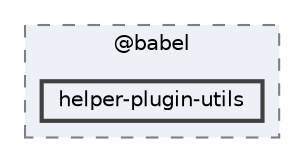 digraph "pkiclassroomrescheduler/src/main/frontend/node_modules/@babel/helper-plugin-utils"
{
 // LATEX_PDF_SIZE
  bgcolor="transparent";
  edge [fontname=Helvetica,fontsize=10,labelfontname=Helvetica,labelfontsize=10];
  node [fontname=Helvetica,fontsize=10,shape=box,height=0.2,width=0.4];
  compound=true
  subgraph clusterdir_bc8070c8b402176472541bb6f0cba6df {
    graph [ bgcolor="#edf0f7", pencolor="grey50", label="@babel", fontname=Helvetica,fontsize=10 style="filled,dashed", URL="dir_bc8070c8b402176472541bb6f0cba6df.html",tooltip=""]
  dir_607b46befc51345af7165fedf9c5a87b [label="helper-plugin-utils", fillcolor="#edf0f7", color="grey25", style="filled,bold", URL="dir_607b46befc51345af7165fedf9c5a87b.html",tooltip=""];
  }
}
